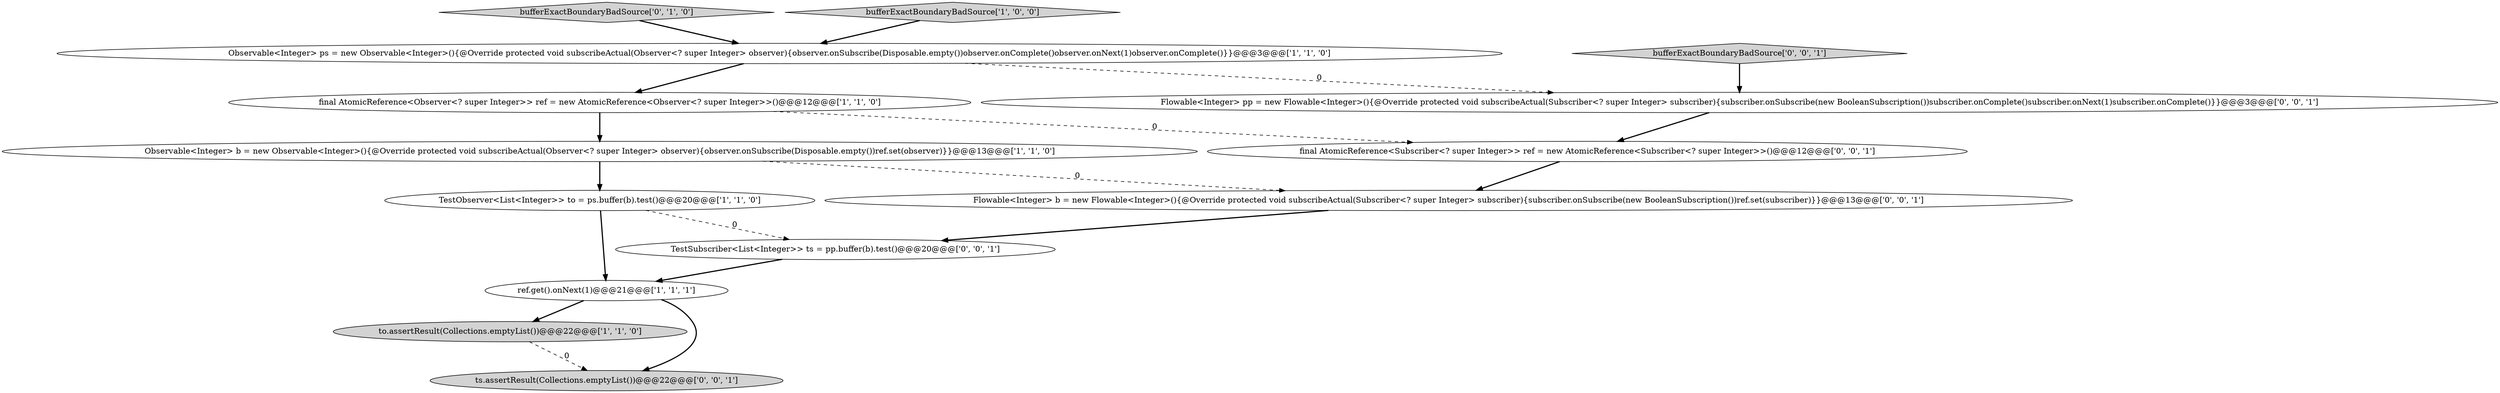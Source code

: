 digraph {
7 [style = filled, label = "bufferExactBoundaryBadSource['0', '1', '0']", fillcolor = lightgray, shape = diamond image = "AAA0AAABBB2BBB"];
8 [style = filled, label = "Flowable<Integer> pp = new Flowable<Integer>(){@Override protected void subscribeActual(Subscriber<? super Integer> subscriber){subscriber.onSubscribe(new BooleanSubscription())subscriber.onComplete()subscriber.onNext(1)subscriber.onComplete()}}@@@3@@@['0', '0', '1']", fillcolor = white, shape = ellipse image = "AAA0AAABBB3BBB"];
4 [style = filled, label = "TestObserver<List<Integer>> to = ps.buffer(b).test()@@@20@@@['1', '1', '0']", fillcolor = white, shape = ellipse image = "AAA0AAABBB1BBB"];
3 [style = filled, label = "to.assertResult(Collections.emptyList())@@@22@@@['1', '1', '0']", fillcolor = lightgray, shape = ellipse image = "AAA0AAABBB1BBB"];
2 [style = filled, label = "bufferExactBoundaryBadSource['1', '0', '0']", fillcolor = lightgray, shape = diamond image = "AAA0AAABBB1BBB"];
5 [style = filled, label = "Observable<Integer> ps = new Observable<Integer>(){@Override protected void subscribeActual(Observer<? super Integer> observer){observer.onSubscribe(Disposable.empty())observer.onComplete()observer.onNext(1)observer.onComplete()}}@@@3@@@['1', '1', '0']", fillcolor = white, shape = ellipse image = "AAA0AAABBB1BBB"];
9 [style = filled, label = "ts.assertResult(Collections.emptyList())@@@22@@@['0', '0', '1']", fillcolor = lightgray, shape = ellipse image = "AAA0AAABBB3BBB"];
13 [style = filled, label = "bufferExactBoundaryBadSource['0', '0', '1']", fillcolor = lightgray, shape = diamond image = "AAA0AAABBB3BBB"];
10 [style = filled, label = "final AtomicReference<Subscriber<? super Integer>> ref = new AtomicReference<Subscriber<? super Integer>>()@@@12@@@['0', '0', '1']", fillcolor = white, shape = ellipse image = "AAA0AAABBB3BBB"];
12 [style = filled, label = "TestSubscriber<List<Integer>> ts = pp.buffer(b).test()@@@20@@@['0', '0', '1']", fillcolor = white, shape = ellipse image = "AAA0AAABBB3BBB"];
11 [style = filled, label = "Flowable<Integer> b = new Flowable<Integer>(){@Override protected void subscribeActual(Subscriber<? super Integer> subscriber){subscriber.onSubscribe(new BooleanSubscription())ref.set(subscriber)}}@@@13@@@['0', '0', '1']", fillcolor = white, shape = ellipse image = "AAA0AAABBB3BBB"];
6 [style = filled, label = "final AtomicReference<Observer<? super Integer>> ref = new AtomicReference<Observer<? super Integer>>()@@@12@@@['1', '1', '0']", fillcolor = white, shape = ellipse image = "AAA0AAABBB1BBB"];
0 [style = filled, label = "Observable<Integer> b = new Observable<Integer>(){@Override protected void subscribeActual(Observer<? super Integer> observer){observer.onSubscribe(Disposable.empty())ref.set(observer)}}@@@13@@@['1', '1', '0']", fillcolor = white, shape = ellipse image = "AAA0AAABBB1BBB"];
1 [style = filled, label = "ref.get().onNext(1)@@@21@@@['1', '1', '1']", fillcolor = white, shape = ellipse image = "AAA0AAABBB1BBB"];
7->5 [style = bold, label=""];
6->0 [style = bold, label=""];
5->8 [style = dashed, label="0"];
1->3 [style = bold, label=""];
12->1 [style = bold, label=""];
13->8 [style = bold, label=""];
0->11 [style = dashed, label="0"];
0->4 [style = bold, label=""];
10->11 [style = bold, label=""];
11->12 [style = bold, label=""];
1->9 [style = bold, label=""];
6->10 [style = dashed, label="0"];
4->12 [style = dashed, label="0"];
8->10 [style = bold, label=""];
3->9 [style = dashed, label="0"];
5->6 [style = bold, label=""];
4->1 [style = bold, label=""];
2->5 [style = bold, label=""];
}

